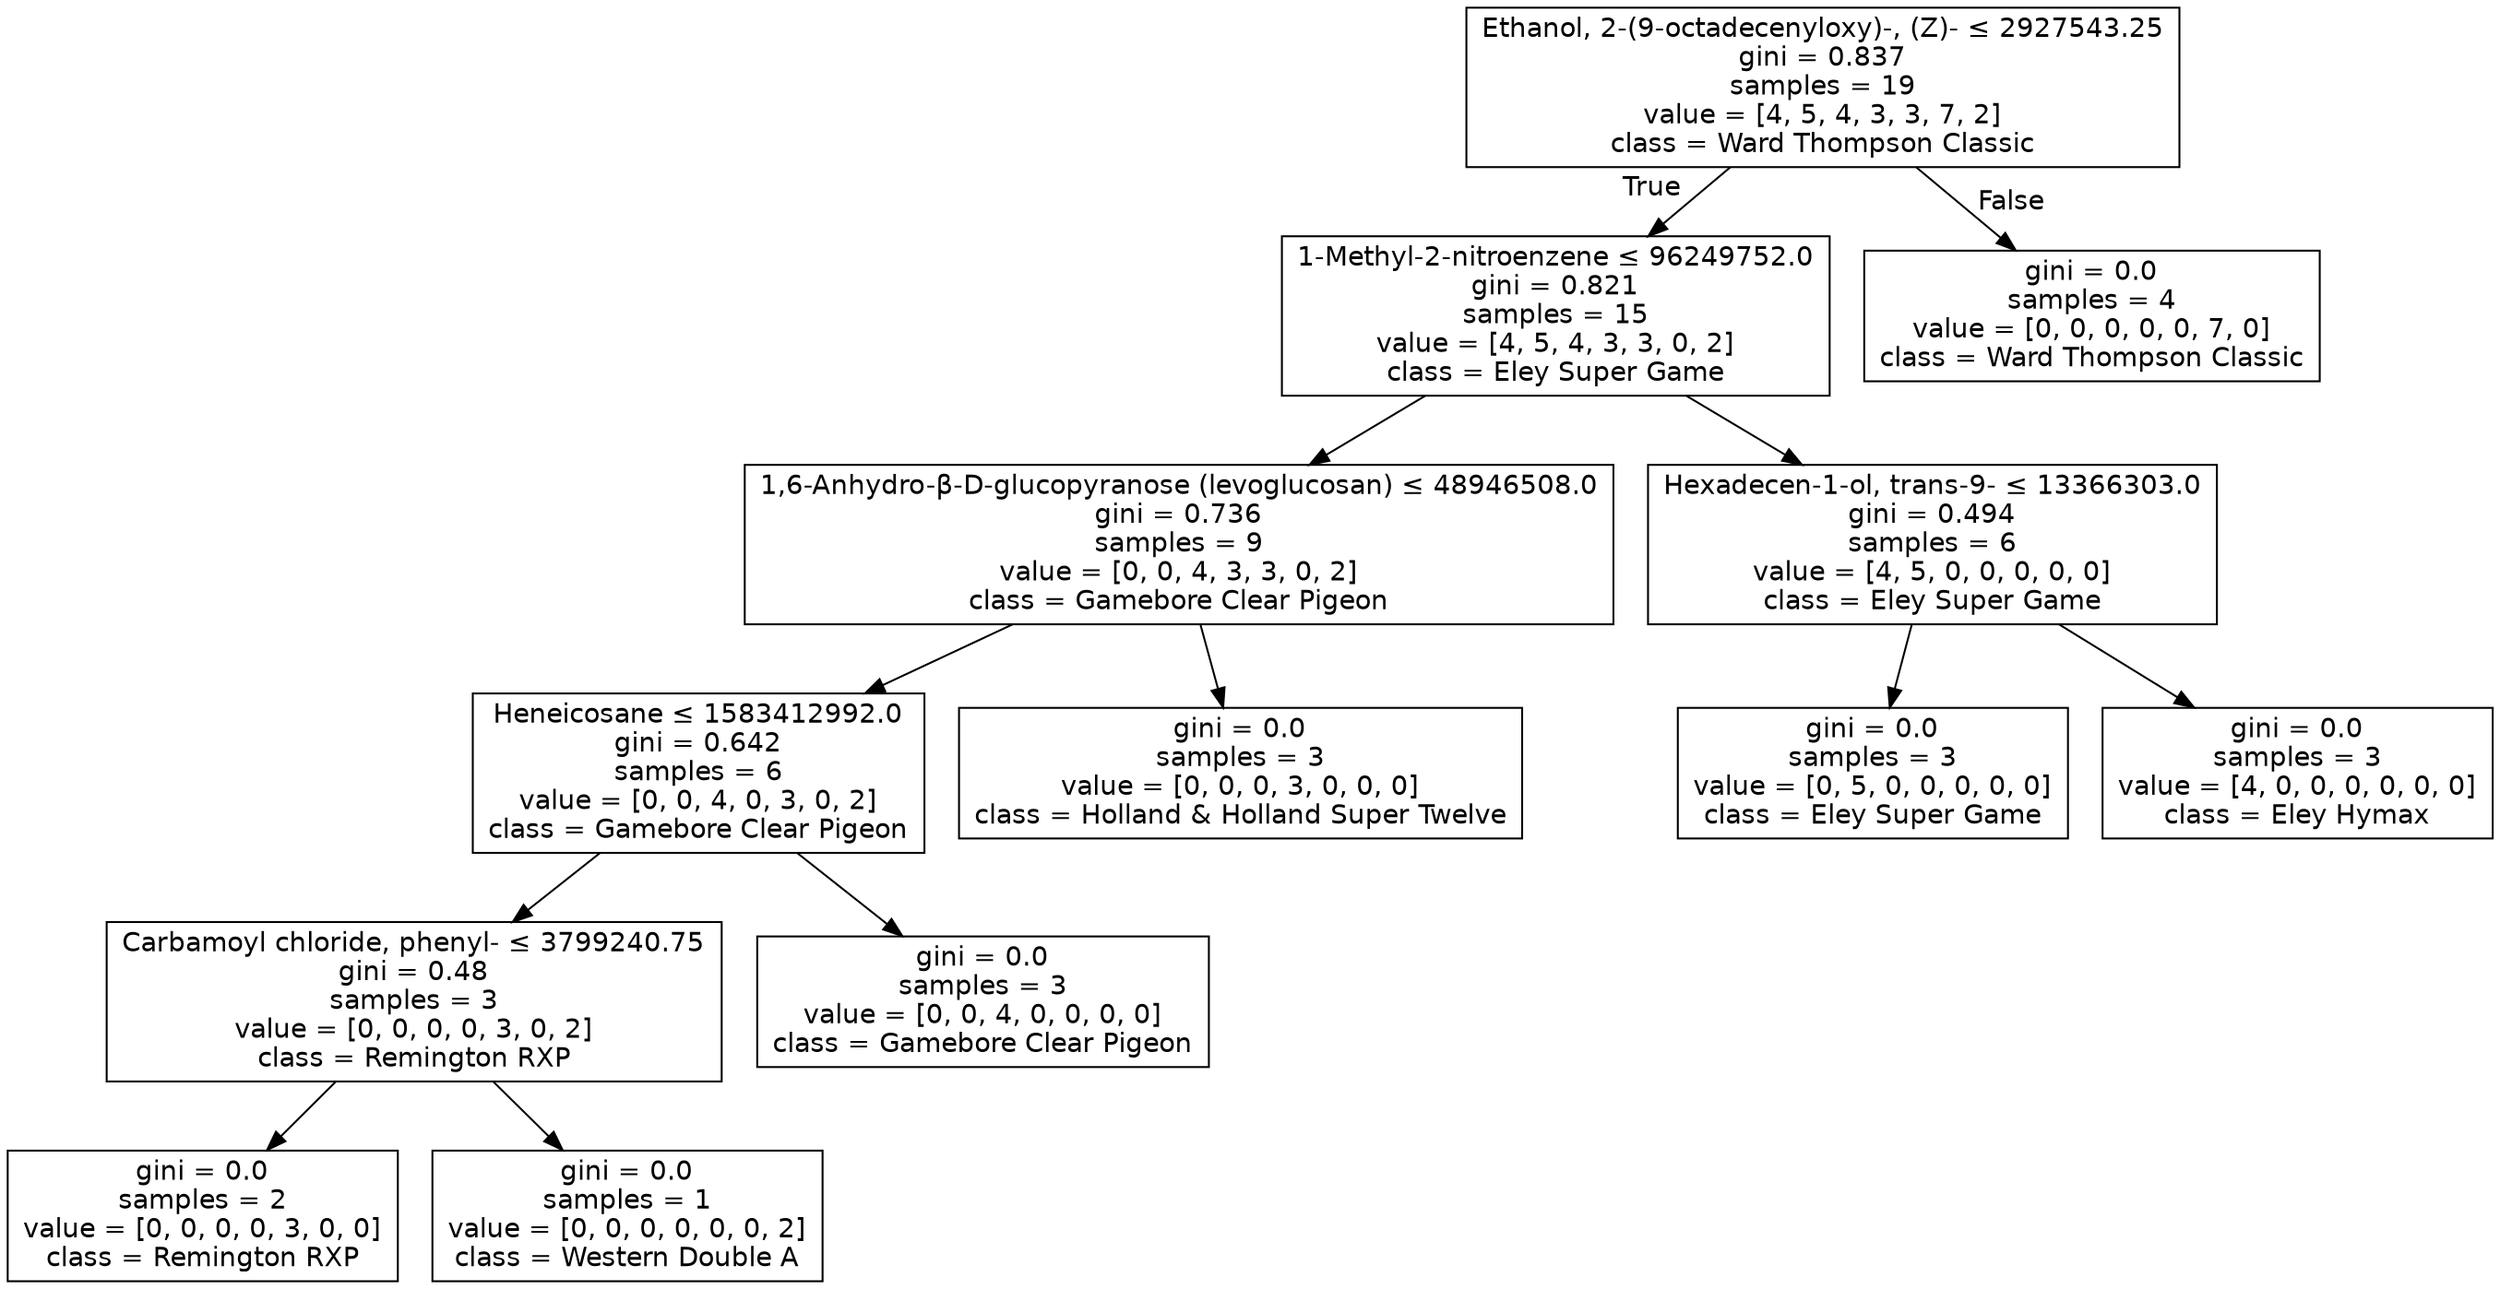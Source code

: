 digraph Tree {
node [shape=box, fontname="helvetica"] ;
edge [fontname="helvetica"] ;
0 [label=<Ethanol, 2-(9-octadecenyloxy)-, (Z)- &le; 2927543.25<br/>gini = 0.837<br/>samples = 19<br/>value = [4, 5, 4, 3, 3, 7, 2]<br/>class = Ward Thompson Classic>] ;
1 [label=<1-Methyl-2-nitroenzene &le; 96249752.0<br/>gini = 0.821<br/>samples = 15<br/>value = [4, 5, 4, 3, 3, 0, 2]<br/>class = Eley Super Game>] ;
0 -> 1 [labeldistance=2.5, labelangle=45, headlabel="True"] ;
2 [label=<1,6-Anhydro-β-D-glucopyranose (levoglucosan) &le; 48946508.0<br/>gini = 0.736<br/>samples = 9<br/>value = [0, 0, 4, 3, 3, 0, 2]<br/>class = Gamebore Clear Pigeon>] ;
1 -> 2 ;
3 [label=<Heneicosane &le; 1583412992.0<br/>gini = 0.642<br/>samples = 6<br/>value = [0, 0, 4, 0, 3, 0, 2]<br/>class = Gamebore Clear Pigeon>] ;
2 -> 3 ;
4 [label=<Carbamoyl chloride, phenyl- &le; 3799240.75<br/>gini = 0.48<br/>samples = 3<br/>value = [0, 0, 0, 0, 3, 0, 2]<br/>class = Remington RXP>] ;
3 -> 4 ;
5 [label=<gini = 0.0<br/>samples = 2<br/>value = [0, 0, 0, 0, 3, 0, 0]<br/>class = Remington RXP>] ;
4 -> 5 ;
6 [label=<gini = 0.0<br/>samples = 1<br/>value = [0, 0, 0, 0, 0, 0, 2]<br/>class = Western Double A>] ;
4 -> 6 ;
7 [label=<gini = 0.0<br/>samples = 3<br/>value = [0, 0, 4, 0, 0, 0, 0]<br/>class = Gamebore Clear Pigeon>] ;
3 -> 7 ;
8 [label=<gini = 0.0<br/>samples = 3<br/>value = [0, 0, 0, 3, 0, 0, 0]<br/>class = Holland &amp; Holland Super Twelve>] ;
2 -> 8 ;
9 [label=<Hexadecen-1-ol, trans-9- &le; 13366303.0<br/>gini = 0.494<br/>samples = 6<br/>value = [4, 5, 0, 0, 0, 0, 0]<br/>class = Eley Super Game>] ;
1 -> 9 ;
10 [label=<gini = 0.0<br/>samples = 3<br/>value = [0, 5, 0, 0, 0, 0, 0]<br/>class = Eley Super Game>] ;
9 -> 10 ;
11 [label=<gini = 0.0<br/>samples = 3<br/>value = [4, 0, 0, 0, 0, 0, 0]<br/>class = Eley Hymax>] ;
9 -> 11 ;
12 [label=<gini = 0.0<br/>samples = 4<br/>value = [0, 0, 0, 0, 0, 7, 0]<br/>class = Ward Thompson Classic>] ;
0 -> 12 [labeldistance=2.5, labelangle=-45, headlabel="False"] ;
}
